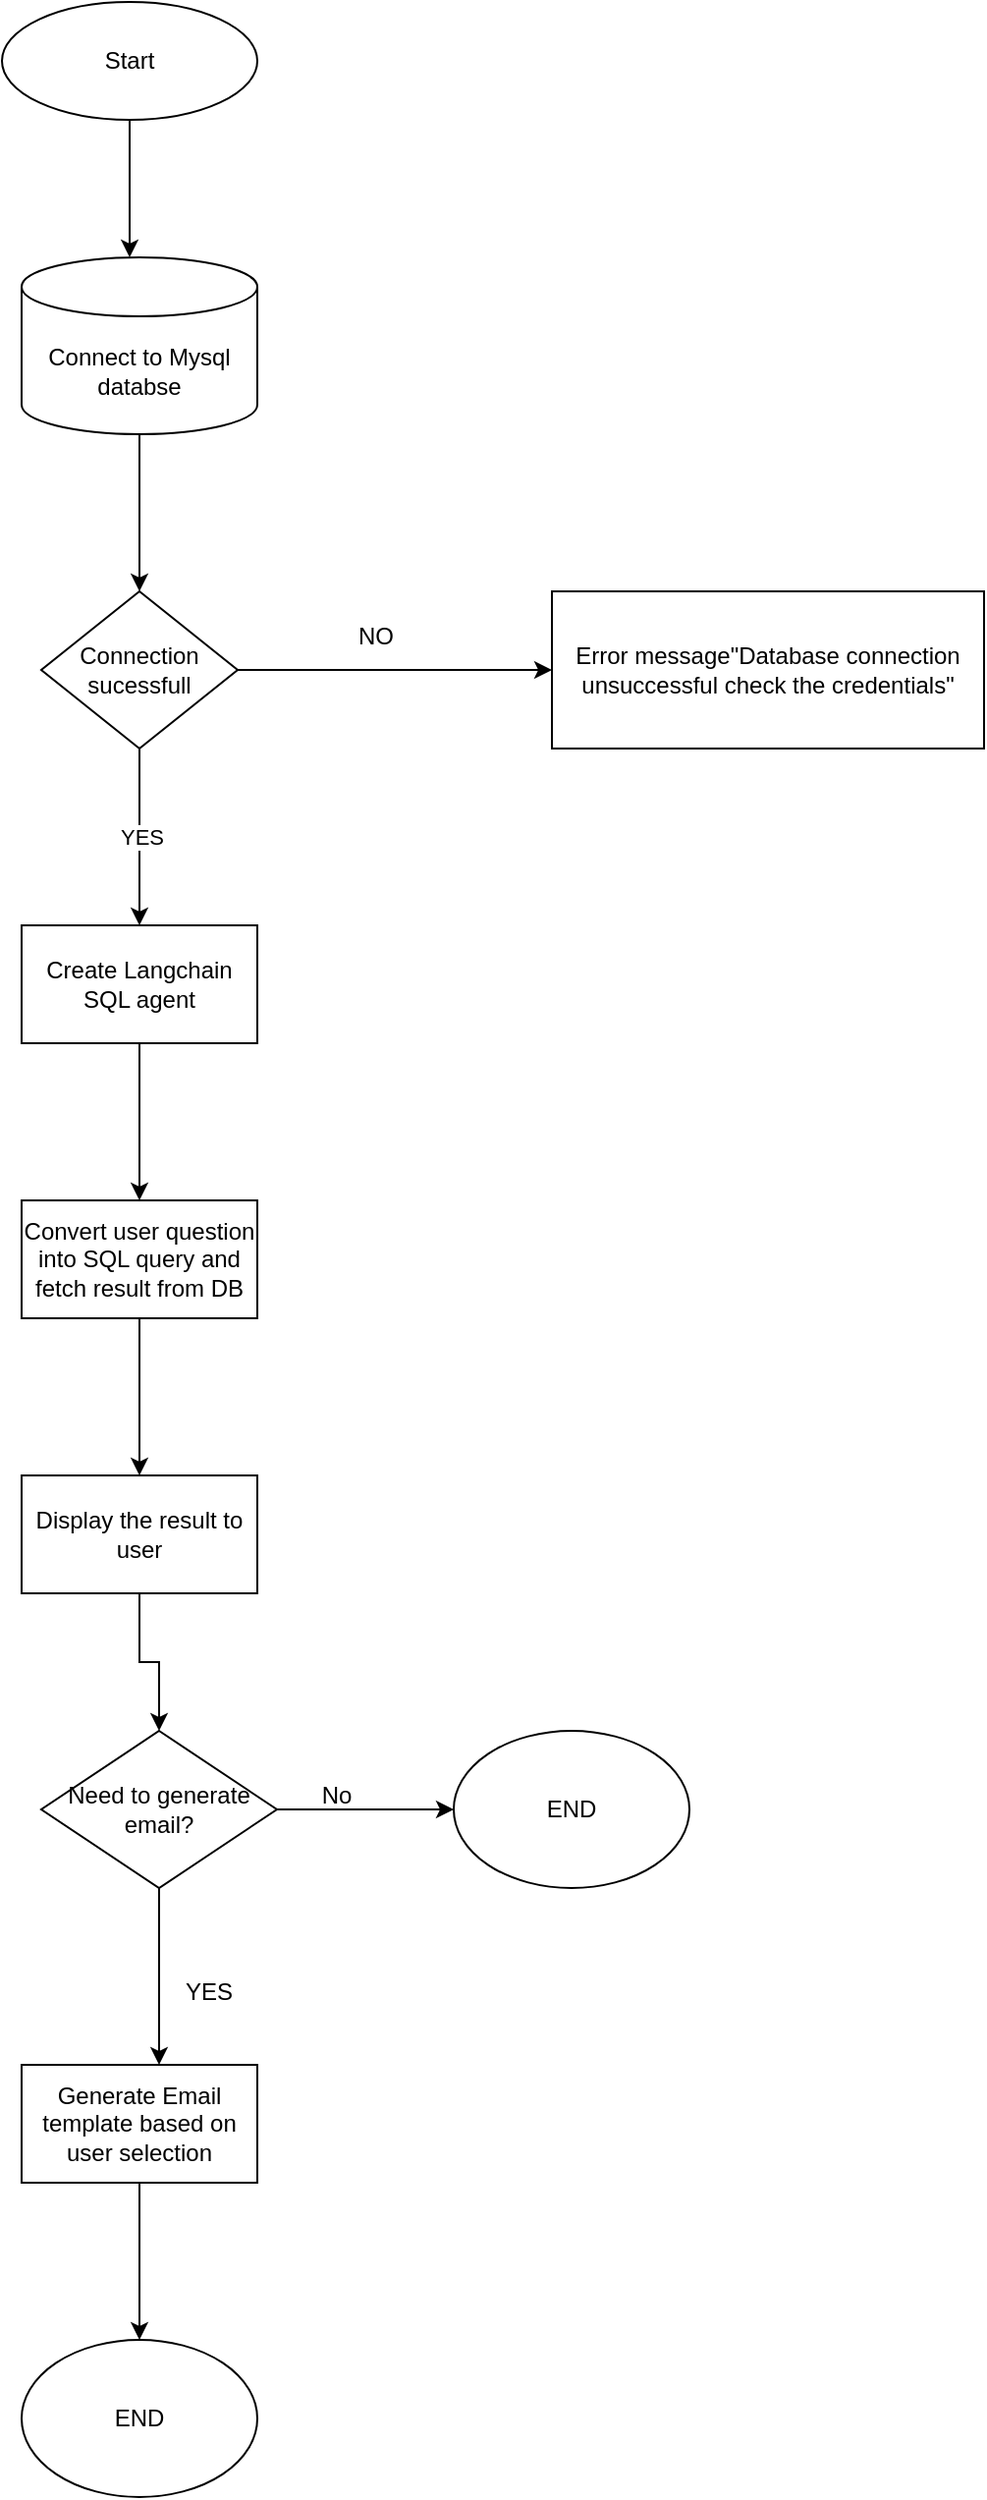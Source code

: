 <mxfile version="26.1.1">
  <diagram name="Page-1" id="B0ZvROsH4oaW4ADWVjdi">
    <mxGraphModel dx="1434" dy="795" grid="1" gridSize="10" guides="1" tooltips="1" connect="1" arrows="1" fold="1" page="1" pageScale="1" pageWidth="827" pageHeight="1169" math="0" shadow="0">
      <root>
        <mxCell id="0" />
        <mxCell id="1" parent="0" />
        <mxCell id="6xfdj-d8gogqRrs55YzL-5" style="edgeStyle=orthogonalEdgeStyle;rounded=0;orthogonalLoop=1;jettySize=auto;html=1;" edge="1" parent="1" source="6xfdj-d8gogqRrs55YzL-3">
          <mxGeometry relative="1" as="geometry">
            <mxPoint x="285" y="220" as="targetPoint" />
          </mxGeometry>
        </mxCell>
        <mxCell id="6xfdj-d8gogqRrs55YzL-3" value="Start" style="ellipse;whiteSpace=wrap;html=1;" vertex="1" parent="1">
          <mxGeometry x="220" y="90" width="130" height="60" as="geometry" />
        </mxCell>
        <mxCell id="6xfdj-d8gogqRrs55YzL-13" value="" style="edgeStyle=orthogonalEdgeStyle;rounded=0;orthogonalLoop=1;jettySize=auto;html=1;" edge="1" parent="1" source="6xfdj-d8gogqRrs55YzL-9">
          <mxGeometry relative="1" as="geometry">
            <mxPoint x="290" y="390" as="targetPoint" />
          </mxGeometry>
        </mxCell>
        <mxCell id="6xfdj-d8gogqRrs55YzL-9" value="Connect to Mysql databse" style="shape=cylinder3;whiteSpace=wrap;html=1;boundedLbl=1;backgroundOutline=1;size=15;" vertex="1" parent="1">
          <mxGeometry x="230" y="220" width="120" height="90" as="geometry" />
        </mxCell>
        <mxCell id="6xfdj-d8gogqRrs55YzL-17" value="" style="edgeStyle=orthogonalEdgeStyle;rounded=0;orthogonalLoop=1;jettySize=auto;html=1;" edge="1" parent="1" source="6xfdj-d8gogqRrs55YzL-14" target="6xfdj-d8gogqRrs55YzL-16">
          <mxGeometry relative="1" as="geometry" />
        </mxCell>
        <mxCell id="6xfdj-d8gogqRrs55YzL-22" value="" style="edgeStyle=orthogonalEdgeStyle;rounded=0;orthogonalLoop=1;jettySize=auto;html=1;" edge="1" parent="1" source="6xfdj-d8gogqRrs55YzL-14" target="6xfdj-d8gogqRrs55YzL-21">
          <mxGeometry relative="1" as="geometry" />
        </mxCell>
        <mxCell id="6xfdj-d8gogqRrs55YzL-23" value="YES" style="edgeLabel;html=1;align=center;verticalAlign=middle;resizable=0;points=[];" vertex="1" connectable="0" parent="6xfdj-d8gogqRrs55YzL-22">
          <mxGeometry y="1" relative="1" as="geometry">
            <mxPoint as="offset" />
          </mxGeometry>
        </mxCell>
        <mxCell id="6xfdj-d8gogqRrs55YzL-14" value="Connection sucessfull" style="rhombus;whiteSpace=wrap;html=1;" vertex="1" parent="1">
          <mxGeometry x="240" y="390" width="100" height="80" as="geometry" />
        </mxCell>
        <mxCell id="6xfdj-d8gogqRrs55YzL-16" value="Error message&quot;Database connection unsuccessful check the credentials&quot;" style="whiteSpace=wrap;html=1;" vertex="1" parent="1">
          <mxGeometry x="500" y="390" width="220" height="80" as="geometry" />
        </mxCell>
        <mxCell id="6xfdj-d8gogqRrs55YzL-18" value="NO" style="text;html=1;align=center;verticalAlign=middle;resizable=0;points=[];autosize=1;strokeColor=none;fillColor=none;" vertex="1" parent="1">
          <mxGeometry x="390" y="398" width="40" height="30" as="geometry" />
        </mxCell>
        <mxCell id="6xfdj-d8gogqRrs55YzL-29" value="" style="edgeStyle=orthogonalEdgeStyle;rounded=0;orthogonalLoop=1;jettySize=auto;html=1;" edge="1" parent="1" source="6xfdj-d8gogqRrs55YzL-21" target="6xfdj-d8gogqRrs55YzL-28">
          <mxGeometry relative="1" as="geometry" />
        </mxCell>
        <mxCell id="6xfdj-d8gogqRrs55YzL-21" value="Create Langchain SQL agent" style="whiteSpace=wrap;html=1;" vertex="1" parent="1">
          <mxGeometry x="230" y="560" width="120" height="60" as="geometry" />
        </mxCell>
        <mxCell id="6xfdj-d8gogqRrs55YzL-31" value="" style="edgeStyle=orthogonalEdgeStyle;rounded=0;orthogonalLoop=1;jettySize=auto;html=1;" edge="1" parent="1" source="6xfdj-d8gogqRrs55YzL-28" target="6xfdj-d8gogqRrs55YzL-30">
          <mxGeometry relative="1" as="geometry" />
        </mxCell>
        <mxCell id="6xfdj-d8gogqRrs55YzL-28" value="Convert user question into SQL query and fetch result from DB" style="whiteSpace=wrap;html=1;" vertex="1" parent="1">
          <mxGeometry x="230" y="700" width="120" height="60" as="geometry" />
        </mxCell>
        <mxCell id="6xfdj-d8gogqRrs55YzL-33" value="" style="edgeStyle=orthogonalEdgeStyle;rounded=0;orthogonalLoop=1;jettySize=auto;html=1;" edge="1" parent="1" source="6xfdj-d8gogqRrs55YzL-30" target="6xfdj-d8gogqRrs55YzL-32">
          <mxGeometry relative="1" as="geometry" />
        </mxCell>
        <mxCell id="6xfdj-d8gogqRrs55YzL-30" value="Display the result to user" style="whiteSpace=wrap;html=1;" vertex="1" parent="1">
          <mxGeometry x="230" y="840" width="120" height="60" as="geometry" />
        </mxCell>
        <mxCell id="6xfdj-d8gogqRrs55YzL-35" value="" style="edgeStyle=orthogonalEdgeStyle;rounded=0;orthogonalLoop=1;jettySize=auto;html=1;entryX=0;entryY=0.5;entryDx=0;entryDy=0;" edge="1" parent="1" source="6xfdj-d8gogqRrs55YzL-32" target="6xfdj-d8gogqRrs55YzL-43">
          <mxGeometry relative="1" as="geometry">
            <mxPoint x="390" y="1010" as="targetPoint" />
          </mxGeometry>
        </mxCell>
        <mxCell id="6xfdj-d8gogqRrs55YzL-39" value="" style="edgeStyle=orthogonalEdgeStyle;rounded=0;orthogonalLoop=1;jettySize=auto;html=1;" edge="1" parent="1" source="6xfdj-d8gogqRrs55YzL-32" target="6xfdj-d8gogqRrs55YzL-38">
          <mxGeometry relative="1" as="geometry">
            <Array as="points">
              <mxPoint x="300" y="1120" />
              <mxPoint x="300" y="1120" />
            </Array>
          </mxGeometry>
        </mxCell>
        <mxCell id="6xfdj-d8gogqRrs55YzL-32" value="Need to generate email?" style="rhombus;whiteSpace=wrap;html=1;" vertex="1" parent="1">
          <mxGeometry x="240" y="970" width="120" height="80" as="geometry" />
        </mxCell>
        <mxCell id="6xfdj-d8gogqRrs55YzL-42" value="" style="edgeStyle=orthogonalEdgeStyle;rounded=0;orthogonalLoop=1;jettySize=auto;html=1;" edge="1" parent="1" source="6xfdj-d8gogqRrs55YzL-38">
          <mxGeometry relative="1" as="geometry">
            <mxPoint x="290" y="1280" as="targetPoint" />
          </mxGeometry>
        </mxCell>
        <mxCell id="6xfdj-d8gogqRrs55YzL-38" value="Generate Email template based on user selection" style="whiteSpace=wrap;html=1;" vertex="1" parent="1">
          <mxGeometry x="230" y="1140" width="120" height="60" as="geometry" />
        </mxCell>
        <mxCell id="6xfdj-d8gogqRrs55YzL-40" value="YES" style="text;html=1;align=center;verticalAlign=middle;resizable=0;points=[];autosize=1;strokeColor=none;fillColor=none;" vertex="1" parent="1">
          <mxGeometry x="300" y="1088" width="50" height="30" as="geometry" />
        </mxCell>
        <mxCell id="6xfdj-d8gogqRrs55YzL-43" value="END" style="ellipse;whiteSpace=wrap;html=1;" vertex="1" parent="1">
          <mxGeometry x="450" y="970" width="120" height="80" as="geometry" />
        </mxCell>
        <mxCell id="6xfdj-d8gogqRrs55YzL-44" value="END" style="ellipse;whiteSpace=wrap;html=1;" vertex="1" parent="1">
          <mxGeometry x="230" y="1280" width="120" height="80" as="geometry" />
        </mxCell>
        <mxCell id="6xfdj-d8gogqRrs55YzL-46" value="No" style="text;html=1;align=center;verticalAlign=middle;resizable=0;points=[];autosize=1;strokeColor=none;fillColor=none;" vertex="1" parent="1">
          <mxGeometry x="370" y="988" width="40" height="30" as="geometry" />
        </mxCell>
      </root>
    </mxGraphModel>
  </diagram>
</mxfile>
